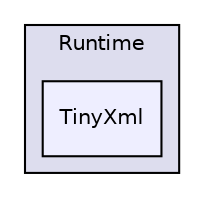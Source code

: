 digraph "TinyXml" {
  compound=true
  node [ fontsize="10", fontname="Helvetica"];
  edge [ labelfontsize="10", labelfontname="Helvetica"];
  subgraph clusterdir_7aefbae60249d8db3c9a686a9296d9b4 {
    graph [ bgcolor="#ddddee", pencolor="black", label="Runtime" fontname="Helvetica", fontsize="10", URL="dir_7aefbae60249d8db3c9a686a9296d9b4.html"]
  dir_0e6eeaa06286f8f2a02db5e2946d3eb3 [shape=box, label="TinyXml", style="filled", fillcolor="#eeeeff", pencolor="black", URL="dir_0e6eeaa06286f8f2a02db5e2946d3eb3.html"];
  }
}
